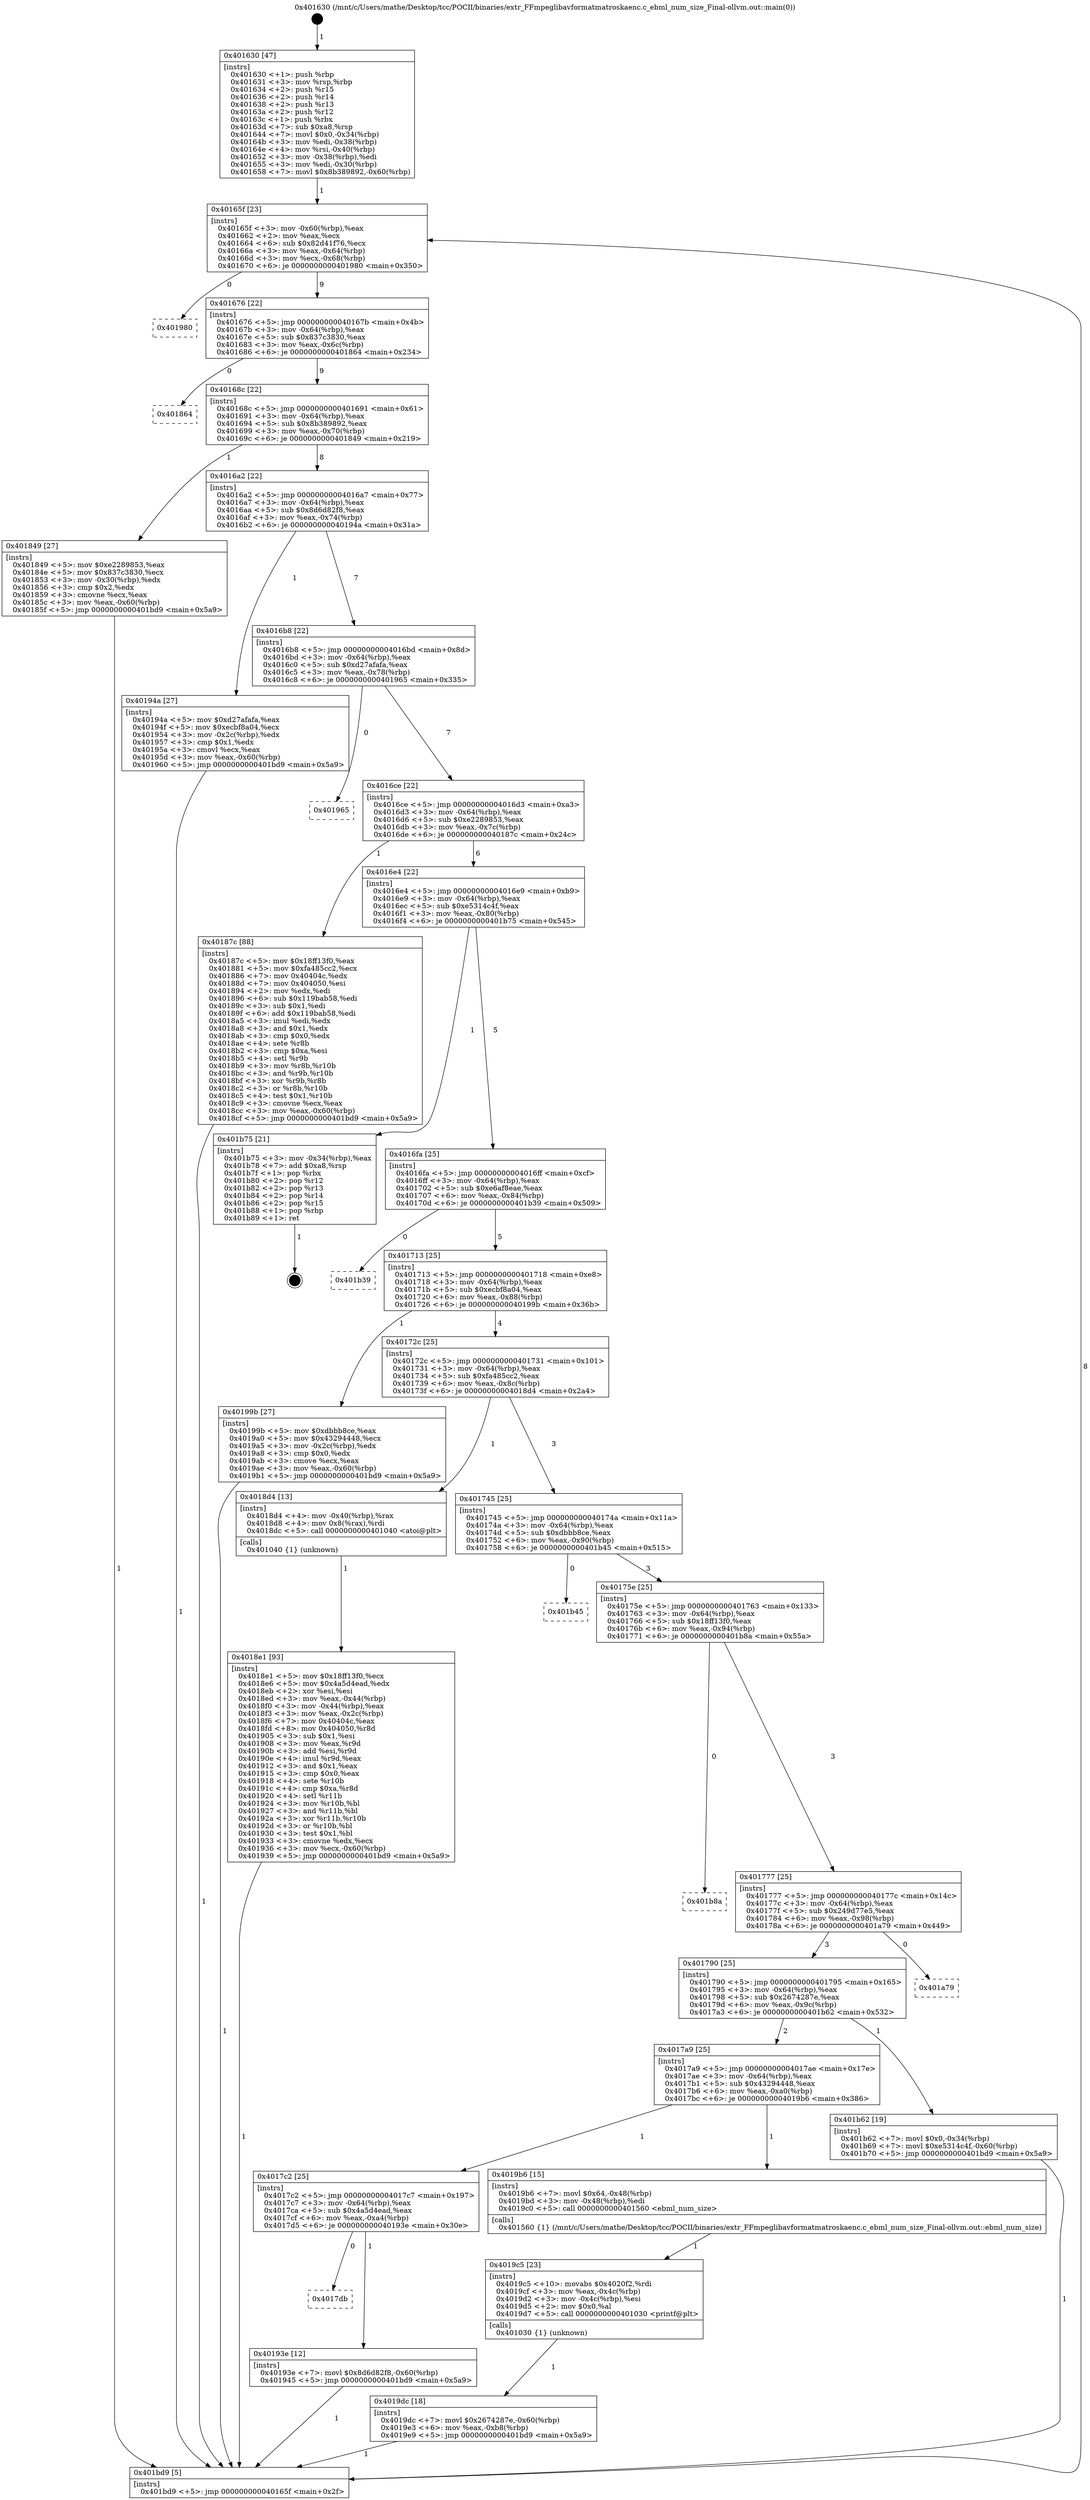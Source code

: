 digraph "0x401630" {
  label = "0x401630 (/mnt/c/Users/mathe/Desktop/tcc/POCII/binaries/extr_FFmpeglibavformatmatroskaenc.c_ebml_num_size_Final-ollvm.out::main(0))"
  labelloc = "t"
  node[shape=record]

  Entry [label="",width=0.3,height=0.3,shape=circle,fillcolor=black,style=filled]
  "0x40165f" [label="{
     0x40165f [23]\l
     | [instrs]\l
     &nbsp;&nbsp;0x40165f \<+3\>: mov -0x60(%rbp),%eax\l
     &nbsp;&nbsp;0x401662 \<+2\>: mov %eax,%ecx\l
     &nbsp;&nbsp;0x401664 \<+6\>: sub $0x82d41f76,%ecx\l
     &nbsp;&nbsp;0x40166a \<+3\>: mov %eax,-0x64(%rbp)\l
     &nbsp;&nbsp;0x40166d \<+3\>: mov %ecx,-0x68(%rbp)\l
     &nbsp;&nbsp;0x401670 \<+6\>: je 0000000000401980 \<main+0x350\>\l
  }"]
  "0x401980" [label="{
     0x401980\l
  }", style=dashed]
  "0x401676" [label="{
     0x401676 [22]\l
     | [instrs]\l
     &nbsp;&nbsp;0x401676 \<+5\>: jmp 000000000040167b \<main+0x4b\>\l
     &nbsp;&nbsp;0x40167b \<+3\>: mov -0x64(%rbp),%eax\l
     &nbsp;&nbsp;0x40167e \<+5\>: sub $0x837c3830,%eax\l
     &nbsp;&nbsp;0x401683 \<+3\>: mov %eax,-0x6c(%rbp)\l
     &nbsp;&nbsp;0x401686 \<+6\>: je 0000000000401864 \<main+0x234\>\l
  }"]
  Exit [label="",width=0.3,height=0.3,shape=circle,fillcolor=black,style=filled,peripheries=2]
  "0x401864" [label="{
     0x401864\l
  }", style=dashed]
  "0x40168c" [label="{
     0x40168c [22]\l
     | [instrs]\l
     &nbsp;&nbsp;0x40168c \<+5\>: jmp 0000000000401691 \<main+0x61\>\l
     &nbsp;&nbsp;0x401691 \<+3\>: mov -0x64(%rbp),%eax\l
     &nbsp;&nbsp;0x401694 \<+5\>: sub $0x8b389892,%eax\l
     &nbsp;&nbsp;0x401699 \<+3\>: mov %eax,-0x70(%rbp)\l
     &nbsp;&nbsp;0x40169c \<+6\>: je 0000000000401849 \<main+0x219\>\l
  }"]
  "0x4019dc" [label="{
     0x4019dc [18]\l
     | [instrs]\l
     &nbsp;&nbsp;0x4019dc \<+7\>: movl $0x2674287e,-0x60(%rbp)\l
     &nbsp;&nbsp;0x4019e3 \<+6\>: mov %eax,-0xb8(%rbp)\l
     &nbsp;&nbsp;0x4019e9 \<+5\>: jmp 0000000000401bd9 \<main+0x5a9\>\l
  }"]
  "0x401849" [label="{
     0x401849 [27]\l
     | [instrs]\l
     &nbsp;&nbsp;0x401849 \<+5\>: mov $0xe2289853,%eax\l
     &nbsp;&nbsp;0x40184e \<+5\>: mov $0x837c3830,%ecx\l
     &nbsp;&nbsp;0x401853 \<+3\>: mov -0x30(%rbp),%edx\l
     &nbsp;&nbsp;0x401856 \<+3\>: cmp $0x2,%edx\l
     &nbsp;&nbsp;0x401859 \<+3\>: cmovne %ecx,%eax\l
     &nbsp;&nbsp;0x40185c \<+3\>: mov %eax,-0x60(%rbp)\l
     &nbsp;&nbsp;0x40185f \<+5\>: jmp 0000000000401bd9 \<main+0x5a9\>\l
  }"]
  "0x4016a2" [label="{
     0x4016a2 [22]\l
     | [instrs]\l
     &nbsp;&nbsp;0x4016a2 \<+5\>: jmp 00000000004016a7 \<main+0x77\>\l
     &nbsp;&nbsp;0x4016a7 \<+3\>: mov -0x64(%rbp),%eax\l
     &nbsp;&nbsp;0x4016aa \<+5\>: sub $0x8d6d82f8,%eax\l
     &nbsp;&nbsp;0x4016af \<+3\>: mov %eax,-0x74(%rbp)\l
     &nbsp;&nbsp;0x4016b2 \<+6\>: je 000000000040194a \<main+0x31a\>\l
  }"]
  "0x401bd9" [label="{
     0x401bd9 [5]\l
     | [instrs]\l
     &nbsp;&nbsp;0x401bd9 \<+5\>: jmp 000000000040165f \<main+0x2f\>\l
  }"]
  "0x401630" [label="{
     0x401630 [47]\l
     | [instrs]\l
     &nbsp;&nbsp;0x401630 \<+1\>: push %rbp\l
     &nbsp;&nbsp;0x401631 \<+3\>: mov %rsp,%rbp\l
     &nbsp;&nbsp;0x401634 \<+2\>: push %r15\l
     &nbsp;&nbsp;0x401636 \<+2\>: push %r14\l
     &nbsp;&nbsp;0x401638 \<+2\>: push %r13\l
     &nbsp;&nbsp;0x40163a \<+2\>: push %r12\l
     &nbsp;&nbsp;0x40163c \<+1\>: push %rbx\l
     &nbsp;&nbsp;0x40163d \<+7\>: sub $0xa8,%rsp\l
     &nbsp;&nbsp;0x401644 \<+7\>: movl $0x0,-0x34(%rbp)\l
     &nbsp;&nbsp;0x40164b \<+3\>: mov %edi,-0x38(%rbp)\l
     &nbsp;&nbsp;0x40164e \<+4\>: mov %rsi,-0x40(%rbp)\l
     &nbsp;&nbsp;0x401652 \<+3\>: mov -0x38(%rbp),%edi\l
     &nbsp;&nbsp;0x401655 \<+3\>: mov %edi,-0x30(%rbp)\l
     &nbsp;&nbsp;0x401658 \<+7\>: movl $0x8b389892,-0x60(%rbp)\l
  }"]
  "0x4019c5" [label="{
     0x4019c5 [23]\l
     | [instrs]\l
     &nbsp;&nbsp;0x4019c5 \<+10\>: movabs $0x4020f2,%rdi\l
     &nbsp;&nbsp;0x4019cf \<+3\>: mov %eax,-0x4c(%rbp)\l
     &nbsp;&nbsp;0x4019d2 \<+3\>: mov -0x4c(%rbp),%esi\l
     &nbsp;&nbsp;0x4019d5 \<+2\>: mov $0x0,%al\l
     &nbsp;&nbsp;0x4019d7 \<+5\>: call 0000000000401030 \<printf@plt\>\l
     | [calls]\l
     &nbsp;&nbsp;0x401030 \{1\} (unknown)\l
  }"]
  "0x40194a" [label="{
     0x40194a [27]\l
     | [instrs]\l
     &nbsp;&nbsp;0x40194a \<+5\>: mov $0xd27afafa,%eax\l
     &nbsp;&nbsp;0x40194f \<+5\>: mov $0xecbf8a04,%ecx\l
     &nbsp;&nbsp;0x401954 \<+3\>: mov -0x2c(%rbp),%edx\l
     &nbsp;&nbsp;0x401957 \<+3\>: cmp $0x1,%edx\l
     &nbsp;&nbsp;0x40195a \<+3\>: cmovl %ecx,%eax\l
     &nbsp;&nbsp;0x40195d \<+3\>: mov %eax,-0x60(%rbp)\l
     &nbsp;&nbsp;0x401960 \<+5\>: jmp 0000000000401bd9 \<main+0x5a9\>\l
  }"]
  "0x4016b8" [label="{
     0x4016b8 [22]\l
     | [instrs]\l
     &nbsp;&nbsp;0x4016b8 \<+5\>: jmp 00000000004016bd \<main+0x8d\>\l
     &nbsp;&nbsp;0x4016bd \<+3\>: mov -0x64(%rbp),%eax\l
     &nbsp;&nbsp;0x4016c0 \<+5\>: sub $0xd27afafa,%eax\l
     &nbsp;&nbsp;0x4016c5 \<+3\>: mov %eax,-0x78(%rbp)\l
     &nbsp;&nbsp;0x4016c8 \<+6\>: je 0000000000401965 \<main+0x335\>\l
  }"]
  "0x4017db" [label="{
     0x4017db\l
  }", style=dashed]
  "0x401965" [label="{
     0x401965\l
  }", style=dashed]
  "0x4016ce" [label="{
     0x4016ce [22]\l
     | [instrs]\l
     &nbsp;&nbsp;0x4016ce \<+5\>: jmp 00000000004016d3 \<main+0xa3\>\l
     &nbsp;&nbsp;0x4016d3 \<+3\>: mov -0x64(%rbp),%eax\l
     &nbsp;&nbsp;0x4016d6 \<+5\>: sub $0xe2289853,%eax\l
     &nbsp;&nbsp;0x4016db \<+3\>: mov %eax,-0x7c(%rbp)\l
     &nbsp;&nbsp;0x4016de \<+6\>: je 000000000040187c \<main+0x24c\>\l
  }"]
  "0x40193e" [label="{
     0x40193e [12]\l
     | [instrs]\l
     &nbsp;&nbsp;0x40193e \<+7\>: movl $0x8d6d82f8,-0x60(%rbp)\l
     &nbsp;&nbsp;0x401945 \<+5\>: jmp 0000000000401bd9 \<main+0x5a9\>\l
  }"]
  "0x40187c" [label="{
     0x40187c [88]\l
     | [instrs]\l
     &nbsp;&nbsp;0x40187c \<+5\>: mov $0x18ff13f0,%eax\l
     &nbsp;&nbsp;0x401881 \<+5\>: mov $0xfa485cc2,%ecx\l
     &nbsp;&nbsp;0x401886 \<+7\>: mov 0x40404c,%edx\l
     &nbsp;&nbsp;0x40188d \<+7\>: mov 0x404050,%esi\l
     &nbsp;&nbsp;0x401894 \<+2\>: mov %edx,%edi\l
     &nbsp;&nbsp;0x401896 \<+6\>: sub $0x119bab58,%edi\l
     &nbsp;&nbsp;0x40189c \<+3\>: sub $0x1,%edi\l
     &nbsp;&nbsp;0x40189f \<+6\>: add $0x119bab58,%edi\l
     &nbsp;&nbsp;0x4018a5 \<+3\>: imul %edi,%edx\l
     &nbsp;&nbsp;0x4018a8 \<+3\>: and $0x1,%edx\l
     &nbsp;&nbsp;0x4018ab \<+3\>: cmp $0x0,%edx\l
     &nbsp;&nbsp;0x4018ae \<+4\>: sete %r8b\l
     &nbsp;&nbsp;0x4018b2 \<+3\>: cmp $0xa,%esi\l
     &nbsp;&nbsp;0x4018b5 \<+4\>: setl %r9b\l
     &nbsp;&nbsp;0x4018b9 \<+3\>: mov %r8b,%r10b\l
     &nbsp;&nbsp;0x4018bc \<+3\>: and %r9b,%r10b\l
     &nbsp;&nbsp;0x4018bf \<+3\>: xor %r9b,%r8b\l
     &nbsp;&nbsp;0x4018c2 \<+3\>: or %r8b,%r10b\l
     &nbsp;&nbsp;0x4018c5 \<+4\>: test $0x1,%r10b\l
     &nbsp;&nbsp;0x4018c9 \<+3\>: cmovne %ecx,%eax\l
     &nbsp;&nbsp;0x4018cc \<+3\>: mov %eax,-0x60(%rbp)\l
     &nbsp;&nbsp;0x4018cf \<+5\>: jmp 0000000000401bd9 \<main+0x5a9\>\l
  }"]
  "0x4016e4" [label="{
     0x4016e4 [22]\l
     | [instrs]\l
     &nbsp;&nbsp;0x4016e4 \<+5\>: jmp 00000000004016e9 \<main+0xb9\>\l
     &nbsp;&nbsp;0x4016e9 \<+3\>: mov -0x64(%rbp),%eax\l
     &nbsp;&nbsp;0x4016ec \<+5\>: sub $0xe5314c4f,%eax\l
     &nbsp;&nbsp;0x4016f1 \<+3\>: mov %eax,-0x80(%rbp)\l
     &nbsp;&nbsp;0x4016f4 \<+6\>: je 0000000000401b75 \<main+0x545\>\l
  }"]
  "0x4017c2" [label="{
     0x4017c2 [25]\l
     | [instrs]\l
     &nbsp;&nbsp;0x4017c2 \<+5\>: jmp 00000000004017c7 \<main+0x197\>\l
     &nbsp;&nbsp;0x4017c7 \<+3\>: mov -0x64(%rbp),%eax\l
     &nbsp;&nbsp;0x4017ca \<+5\>: sub $0x4a5d4ead,%eax\l
     &nbsp;&nbsp;0x4017cf \<+6\>: mov %eax,-0xa4(%rbp)\l
     &nbsp;&nbsp;0x4017d5 \<+6\>: je 000000000040193e \<main+0x30e\>\l
  }"]
  "0x401b75" [label="{
     0x401b75 [21]\l
     | [instrs]\l
     &nbsp;&nbsp;0x401b75 \<+3\>: mov -0x34(%rbp),%eax\l
     &nbsp;&nbsp;0x401b78 \<+7\>: add $0xa8,%rsp\l
     &nbsp;&nbsp;0x401b7f \<+1\>: pop %rbx\l
     &nbsp;&nbsp;0x401b80 \<+2\>: pop %r12\l
     &nbsp;&nbsp;0x401b82 \<+2\>: pop %r13\l
     &nbsp;&nbsp;0x401b84 \<+2\>: pop %r14\l
     &nbsp;&nbsp;0x401b86 \<+2\>: pop %r15\l
     &nbsp;&nbsp;0x401b88 \<+1\>: pop %rbp\l
     &nbsp;&nbsp;0x401b89 \<+1\>: ret\l
  }"]
  "0x4016fa" [label="{
     0x4016fa [25]\l
     | [instrs]\l
     &nbsp;&nbsp;0x4016fa \<+5\>: jmp 00000000004016ff \<main+0xcf\>\l
     &nbsp;&nbsp;0x4016ff \<+3\>: mov -0x64(%rbp),%eax\l
     &nbsp;&nbsp;0x401702 \<+5\>: sub $0xe6af8eae,%eax\l
     &nbsp;&nbsp;0x401707 \<+6\>: mov %eax,-0x84(%rbp)\l
     &nbsp;&nbsp;0x40170d \<+6\>: je 0000000000401b39 \<main+0x509\>\l
  }"]
  "0x4019b6" [label="{
     0x4019b6 [15]\l
     | [instrs]\l
     &nbsp;&nbsp;0x4019b6 \<+7\>: movl $0x64,-0x48(%rbp)\l
     &nbsp;&nbsp;0x4019bd \<+3\>: mov -0x48(%rbp),%edi\l
     &nbsp;&nbsp;0x4019c0 \<+5\>: call 0000000000401560 \<ebml_num_size\>\l
     | [calls]\l
     &nbsp;&nbsp;0x401560 \{1\} (/mnt/c/Users/mathe/Desktop/tcc/POCII/binaries/extr_FFmpeglibavformatmatroskaenc.c_ebml_num_size_Final-ollvm.out::ebml_num_size)\l
  }"]
  "0x401b39" [label="{
     0x401b39\l
  }", style=dashed]
  "0x401713" [label="{
     0x401713 [25]\l
     | [instrs]\l
     &nbsp;&nbsp;0x401713 \<+5\>: jmp 0000000000401718 \<main+0xe8\>\l
     &nbsp;&nbsp;0x401718 \<+3\>: mov -0x64(%rbp),%eax\l
     &nbsp;&nbsp;0x40171b \<+5\>: sub $0xecbf8a04,%eax\l
     &nbsp;&nbsp;0x401720 \<+6\>: mov %eax,-0x88(%rbp)\l
     &nbsp;&nbsp;0x401726 \<+6\>: je 000000000040199b \<main+0x36b\>\l
  }"]
  "0x4017a9" [label="{
     0x4017a9 [25]\l
     | [instrs]\l
     &nbsp;&nbsp;0x4017a9 \<+5\>: jmp 00000000004017ae \<main+0x17e\>\l
     &nbsp;&nbsp;0x4017ae \<+3\>: mov -0x64(%rbp),%eax\l
     &nbsp;&nbsp;0x4017b1 \<+5\>: sub $0x43294448,%eax\l
     &nbsp;&nbsp;0x4017b6 \<+6\>: mov %eax,-0xa0(%rbp)\l
     &nbsp;&nbsp;0x4017bc \<+6\>: je 00000000004019b6 \<main+0x386\>\l
  }"]
  "0x40199b" [label="{
     0x40199b [27]\l
     | [instrs]\l
     &nbsp;&nbsp;0x40199b \<+5\>: mov $0xdbbb8ce,%eax\l
     &nbsp;&nbsp;0x4019a0 \<+5\>: mov $0x43294448,%ecx\l
     &nbsp;&nbsp;0x4019a5 \<+3\>: mov -0x2c(%rbp),%edx\l
     &nbsp;&nbsp;0x4019a8 \<+3\>: cmp $0x0,%edx\l
     &nbsp;&nbsp;0x4019ab \<+3\>: cmove %ecx,%eax\l
     &nbsp;&nbsp;0x4019ae \<+3\>: mov %eax,-0x60(%rbp)\l
     &nbsp;&nbsp;0x4019b1 \<+5\>: jmp 0000000000401bd9 \<main+0x5a9\>\l
  }"]
  "0x40172c" [label="{
     0x40172c [25]\l
     | [instrs]\l
     &nbsp;&nbsp;0x40172c \<+5\>: jmp 0000000000401731 \<main+0x101\>\l
     &nbsp;&nbsp;0x401731 \<+3\>: mov -0x64(%rbp),%eax\l
     &nbsp;&nbsp;0x401734 \<+5\>: sub $0xfa485cc2,%eax\l
     &nbsp;&nbsp;0x401739 \<+6\>: mov %eax,-0x8c(%rbp)\l
     &nbsp;&nbsp;0x40173f \<+6\>: je 00000000004018d4 \<main+0x2a4\>\l
  }"]
  "0x401b62" [label="{
     0x401b62 [19]\l
     | [instrs]\l
     &nbsp;&nbsp;0x401b62 \<+7\>: movl $0x0,-0x34(%rbp)\l
     &nbsp;&nbsp;0x401b69 \<+7\>: movl $0xe5314c4f,-0x60(%rbp)\l
     &nbsp;&nbsp;0x401b70 \<+5\>: jmp 0000000000401bd9 \<main+0x5a9\>\l
  }"]
  "0x4018d4" [label="{
     0x4018d4 [13]\l
     | [instrs]\l
     &nbsp;&nbsp;0x4018d4 \<+4\>: mov -0x40(%rbp),%rax\l
     &nbsp;&nbsp;0x4018d8 \<+4\>: mov 0x8(%rax),%rdi\l
     &nbsp;&nbsp;0x4018dc \<+5\>: call 0000000000401040 \<atoi@plt\>\l
     | [calls]\l
     &nbsp;&nbsp;0x401040 \{1\} (unknown)\l
  }"]
  "0x401745" [label="{
     0x401745 [25]\l
     | [instrs]\l
     &nbsp;&nbsp;0x401745 \<+5\>: jmp 000000000040174a \<main+0x11a\>\l
     &nbsp;&nbsp;0x40174a \<+3\>: mov -0x64(%rbp),%eax\l
     &nbsp;&nbsp;0x40174d \<+5\>: sub $0xdbbb8ce,%eax\l
     &nbsp;&nbsp;0x401752 \<+6\>: mov %eax,-0x90(%rbp)\l
     &nbsp;&nbsp;0x401758 \<+6\>: je 0000000000401b45 \<main+0x515\>\l
  }"]
  "0x4018e1" [label="{
     0x4018e1 [93]\l
     | [instrs]\l
     &nbsp;&nbsp;0x4018e1 \<+5\>: mov $0x18ff13f0,%ecx\l
     &nbsp;&nbsp;0x4018e6 \<+5\>: mov $0x4a5d4ead,%edx\l
     &nbsp;&nbsp;0x4018eb \<+2\>: xor %esi,%esi\l
     &nbsp;&nbsp;0x4018ed \<+3\>: mov %eax,-0x44(%rbp)\l
     &nbsp;&nbsp;0x4018f0 \<+3\>: mov -0x44(%rbp),%eax\l
     &nbsp;&nbsp;0x4018f3 \<+3\>: mov %eax,-0x2c(%rbp)\l
     &nbsp;&nbsp;0x4018f6 \<+7\>: mov 0x40404c,%eax\l
     &nbsp;&nbsp;0x4018fd \<+8\>: mov 0x404050,%r8d\l
     &nbsp;&nbsp;0x401905 \<+3\>: sub $0x1,%esi\l
     &nbsp;&nbsp;0x401908 \<+3\>: mov %eax,%r9d\l
     &nbsp;&nbsp;0x40190b \<+3\>: add %esi,%r9d\l
     &nbsp;&nbsp;0x40190e \<+4\>: imul %r9d,%eax\l
     &nbsp;&nbsp;0x401912 \<+3\>: and $0x1,%eax\l
     &nbsp;&nbsp;0x401915 \<+3\>: cmp $0x0,%eax\l
     &nbsp;&nbsp;0x401918 \<+4\>: sete %r10b\l
     &nbsp;&nbsp;0x40191c \<+4\>: cmp $0xa,%r8d\l
     &nbsp;&nbsp;0x401920 \<+4\>: setl %r11b\l
     &nbsp;&nbsp;0x401924 \<+3\>: mov %r10b,%bl\l
     &nbsp;&nbsp;0x401927 \<+3\>: and %r11b,%bl\l
     &nbsp;&nbsp;0x40192a \<+3\>: xor %r11b,%r10b\l
     &nbsp;&nbsp;0x40192d \<+3\>: or %r10b,%bl\l
     &nbsp;&nbsp;0x401930 \<+3\>: test $0x1,%bl\l
     &nbsp;&nbsp;0x401933 \<+3\>: cmovne %edx,%ecx\l
     &nbsp;&nbsp;0x401936 \<+3\>: mov %ecx,-0x60(%rbp)\l
     &nbsp;&nbsp;0x401939 \<+5\>: jmp 0000000000401bd9 \<main+0x5a9\>\l
  }"]
  "0x401790" [label="{
     0x401790 [25]\l
     | [instrs]\l
     &nbsp;&nbsp;0x401790 \<+5\>: jmp 0000000000401795 \<main+0x165\>\l
     &nbsp;&nbsp;0x401795 \<+3\>: mov -0x64(%rbp),%eax\l
     &nbsp;&nbsp;0x401798 \<+5\>: sub $0x2674287e,%eax\l
     &nbsp;&nbsp;0x40179d \<+6\>: mov %eax,-0x9c(%rbp)\l
     &nbsp;&nbsp;0x4017a3 \<+6\>: je 0000000000401b62 \<main+0x532\>\l
  }"]
  "0x401b45" [label="{
     0x401b45\l
  }", style=dashed]
  "0x40175e" [label="{
     0x40175e [25]\l
     | [instrs]\l
     &nbsp;&nbsp;0x40175e \<+5\>: jmp 0000000000401763 \<main+0x133\>\l
     &nbsp;&nbsp;0x401763 \<+3\>: mov -0x64(%rbp),%eax\l
     &nbsp;&nbsp;0x401766 \<+5\>: sub $0x18ff13f0,%eax\l
     &nbsp;&nbsp;0x40176b \<+6\>: mov %eax,-0x94(%rbp)\l
     &nbsp;&nbsp;0x401771 \<+6\>: je 0000000000401b8a \<main+0x55a\>\l
  }"]
  "0x401a79" [label="{
     0x401a79\l
  }", style=dashed]
  "0x401b8a" [label="{
     0x401b8a\l
  }", style=dashed]
  "0x401777" [label="{
     0x401777 [25]\l
     | [instrs]\l
     &nbsp;&nbsp;0x401777 \<+5\>: jmp 000000000040177c \<main+0x14c\>\l
     &nbsp;&nbsp;0x40177c \<+3\>: mov -0x64(%rbp),%eax\l
     &nbsp;&nbsp;0x40177f \<+5\>: sub $0x249d77e5,%eax\l
     &nbsp;&nbsp;0x401784 \<+6\>: mov %eax,-0x98(%rbp)\l
     &nbsp;&nbsp;0x40178a \<+6\>: je 0000000000401a79 \<main+0x449\>\l
  }"]
  Entry -> "0x401630" [label=" 1"]
  "0x40165f" -> "0x401980" [label=" 0"]
  "0x40165f" -> "0x401676" [label=" 9"]
  "0x401b75" -> Exit [label=" 1"]
  "0x401676" -> "0x401864" [label=" 0"]
  "0x401676" -> "0x40168c" [label=" 9"]
  "0x401b62" -> "0x401bd9" [label=" 1"]
  "0x40168c" -> "0x401849" [label=" 1"]
  "0x40168c" -> "0x4016a2" [label=" 8"]
  "0x401849" -> "0x401bd9" [label=" 1"]
  "0x401630" -> "0x40165f" [label=" 1"]
  "0x401bd9" -> "0x40165f" [label=" 8"]
  "0x4019dc" -> "0x401bd9" [label=" 1"]
  "0x4016a2" -> "0x40194a" [label=" 1"]
  "0x4016a2" -> "0x4016b8" [label=" 7"]
  "0x4019c5" -> "0x4019dc" [label=" 1"]
  "0x4016b8" -> "0x401965" [label=" 0"]
  "0x4016b8" -> "0x4016ce" [label=" 7"]
  "0x4019b6" -> "0x4019c5" [label=" 1"]
  "0x4016ce" -> "0x40187c" [label=" 1"]
  "0x4016ce" -> "0x4016e4" [label=" 6"]
  "0x40187c" -> "0x401bd9" [label=" 1"]
  "0x40199b" -> "0x401bd9" [label=" 1"]
  "0x4016e4" -> "0x401b75" [label=" 1"]
  "0x4016e4" -> "0x4016fa" [label=" 5"]
  "0x40193e" -> "0x401bd9" [label=" 1"]
  "0x4016fa" -> "0x401b39" [label=" 0"]
  "0x4016fa" -> "0x401713" [label=" 5"]
  "0x4017c2" -> "0x4017db" [label=" 0"]
  "0x401713" -> "0x40199b" [label=" 1"]
  "0x401713" -> "0x40172c" [label=" 4"]
  "0x40194a" -> "0x401bd9" [label=" 1"]
  "0x40172c" -> "0x4018d4" [label=" 1"]
  "0x40172c" -> "0x401745" [label=" 3"]
  "0x4018d4" -> "0x4018e1" [label=" 1"]
  "0x4018e1" -> "0x401bd9" [label=" 1"]
  "0x4017a9" -> "0x4017c2" [label=" 1"]
  "0x401745" -> "0x401b45" [label=" 0"]
  "0x401745" -> "0x40175e" [label=" 3"]
  "0x4017c2" -> "0x40193e" [label=" 1"]
  "0x40175e" -> "0x401b8a" [label=" 0"]
  "0x40175e" -> "0x401777" [label=" 3"]
  "0x401790" -> "0x4017a9" [label=" 2"]
  "0x401777" -> "0x401a79" [label=" 0"]
  "0x401777" -> "0x401790" [label=" 3"]
  "0x4017a9" -> "0x4019b6" [label=" 1"]
  "0x401790" -> "0x401b62" [label=" 1"]
}
